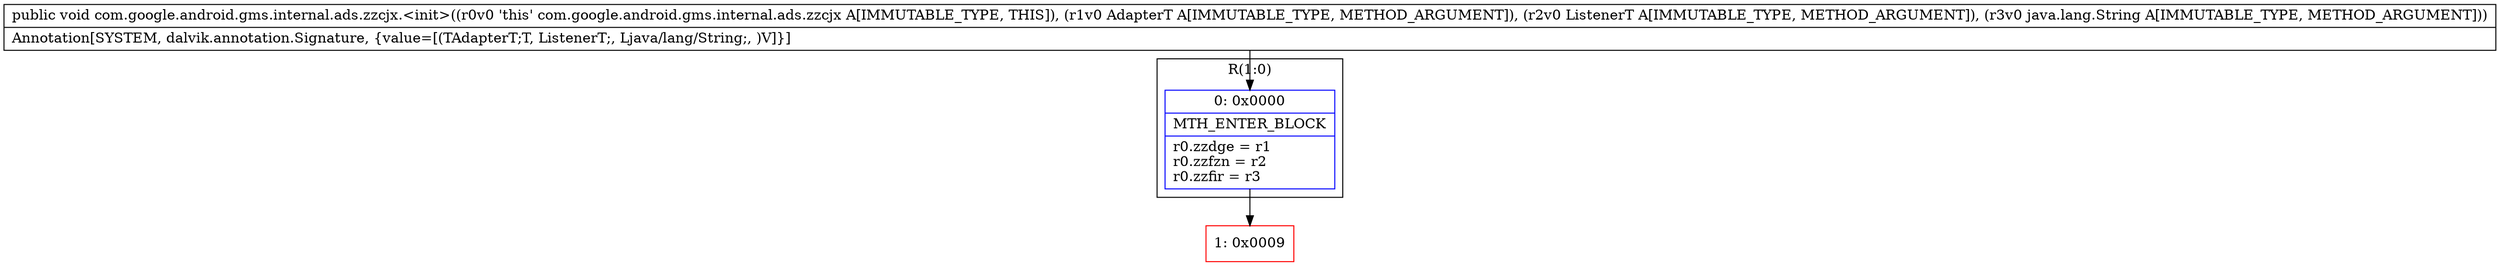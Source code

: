 digraph "CFG forcom.google.android.gms.internal.ads.zzcjx.\<init\>(Ljava\/lang\/Object;Lcom\/google\/android\/gms\/internal\/ads\/zzbsl;Ljava\/lang\/String;)V" {
subgraph cluster_Region_1961044919 {
label = "R(1:0)";
node [shape=record,color=blue];
Node_0 [shape=record,label="{0\:\ 0x0000|MTH_ENTER_BLOCK\l|r0.zzdge = r1\lr0.zzfzn = r2\lr0.zzfir = r3\l}"];
}
Node_1 [shape=record,color=red,label="{1\:\ 0x0009}"];
MethodNode[shape=record,label="{public void com.google.android.gms.internal.ads.zzcjx.\<init\>((r0v0 'this' com.google.android.gms.internal.ads.zzcjx A[IMMUTABLE_TYPE, THIS]), (r1v0 AdapterT A[IMMUTABLE_TYPE, METHOD_ARGUMENT]), (r2v0 ListenerT A[IMMUTABLE_TYPE, METHOD_ARGUMENT]), (r3v0 java.lang.String A[IMMUTABLE_TYPE, METHOD_ARGUMENT]))  | Annotation[SYSTEM, dalvik.annotation.Signature, \{value=[(TAdapterT;T, ListenerT;, Ljava\/lang\/String;, )V]\}]\l}"];
MethodNode -> Node_0;
Node_0 -> Node_1;
}

